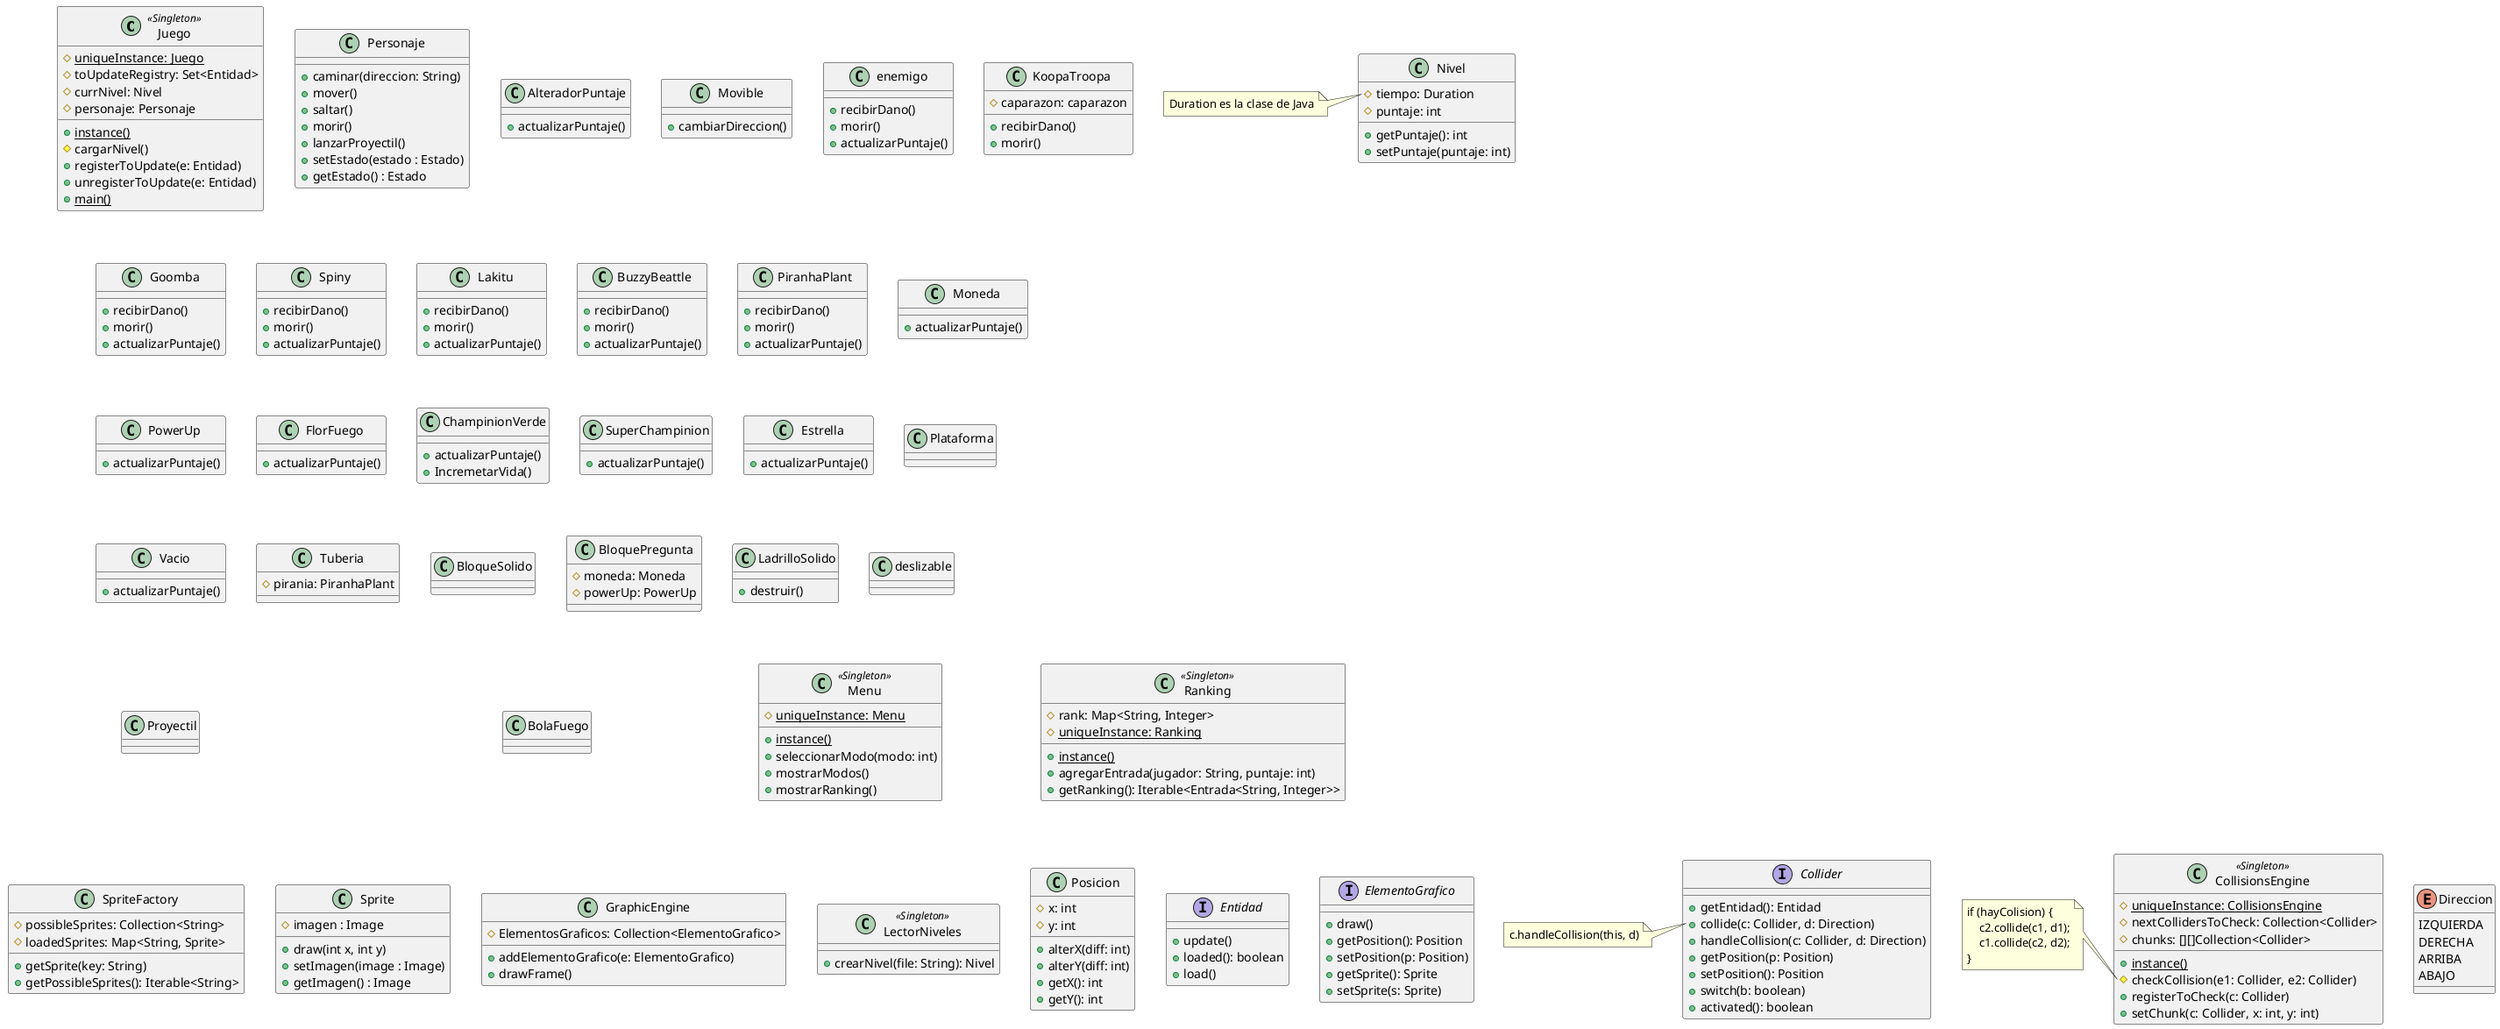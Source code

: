 @startuml
' TODO: crear los colisionadores de carga
' TODO: vincular los colisionadores de carga con el engine gráfico

together {
    class Juego <<Singleton>> {
        #{static} uniqueInstance: Juego
        #toUpdateRegistry: Set<Entidad>
        #currNivel: Nivel
        #personaje: Personaje
        +{static} instance()
        #cargarNivel()
        +registerToUpdate(e: Entidad)
        +unregisterToUpdate(e: Entidad)
        +{static} main()
    }

    class Personaje {
        +caminar(direccion: String)
        +mover()
        +saltar()
        +morir()
        +lanzarProyectil()
        +setEstado(estado : Estado)
        +getEstado() : Estado
    }

    class AlteradorPuntaje{
        +actualizarPuntaje()
    }

    class Movible{
        +cambiarDireccion()
    }

    class enemigo { 
        +recibirDano() 
        +morir()
        +actualizarPuntaje() 
    }

    class KoopaTroopa {
        #caparazon: caparazon
        +recibirDano()
        +morir()
    } 

    class Goomba{
        +recibirDano() 
        +morir()
        +actualizarPuntaje() 
    }

    class Spiny { 
        +recibirDano() 
        +morir()
        +actualizarPuntaje() 
    }

    class Lakitu {
        +recibirDano() 
        +morir()
        +actualizarPuntaje() 
    }

    class BuzzyBeattle {
        +recibirDano() 
        +morir()
        +actualizarPuntaje() 
    }

    class PiranhaPlant {  
        +recibirDano() 
        +morir()
        +actualizarPuntaje() 
    }

    class Moneda {
        +actualizarPuntaje()
    }

    class PowerUp {
        +actualizarPuntaje()
    }

    class FlorFuego{
        +actualizarPuntaje()
    }

    class ChampinionVerde{
        +actualizarPuntaje()
        +IncremetarVida()
    }

    class SuperChampinion{
        +actualizarPuntaje()
    }

    class Estrella{
        +actualizarPuntaje()
    }
    
    class Plataforma {

    }

    class Vacio {
        +actualizarPuntaje()
    }

    class Tuberia {
        #pirania: PiranhaPlant
    }

    class BloqueSolido {

    }

    class BloquePregunta {
        #moneda: Moneda
        #powerUp: PowerUp
    }

    class LadrilloSolido {
        +destruir()
    }
    
    class deslizable{

    }

    class Proyectil{

    }

    class BolaFuego {

    }

    class Nivel{
        #tiempo: Duration
        #puntaje: int
        +getPuntaje(): int
        +setPuntaje(puntaje: int)
    }
    note left of Nivel::tiempo
        Duration es la clase de Java
    end note

    class Menu <<Singleton>> {
        #{static} uniqueInstance: Menu
        +{static} instance()
        +seleccionarModo(modo: int)
        +mostrarModos()
        +mostrarRanking()
        ' TODO: implementar la UI del menu
    }

    class Ranking <<Singleton>> {
        #rank: Map<String, Integer>
        #{static} uniqueInstance: Ranking
        +{static} instance()
        +agregarEntrada(jugador: String, puntaje: int)
        +getRanking(): Iterable<Entrada<String, Integer>>
    }
}

together {
    class CollisionsEngine <<Singleton>> {
        #{static} uniqueInstance: CollisionsEngine
        #nextCollidersToCheck: Collection<Collider>
        #chunks: [][]Collection<Collider>
        +{static} instance()
        #checkCollision(e1: Collider, e2: Collider)
        +registerToCheck(c: Collider)
        +setChunk(c: Collider, x: int, y: int)
    }
    note left of CollisionsEngine::checkCollision
        if (hayColision) {
            c2.collide(c1, d1);
            c1.collide(c2, d2);
        }
    end note

    interface Entidad {
        +update()
        +loaded(): boolean
        +load()
    }

    interface Collider {
        +getEntidad(): Entidad
        +collide(c: Collider, d: Direction)
        +handleCollision(c: Collider, d: Direction)
        +getPosition(p: Position)
        +setPosition(): Position
        +switch(b: boolean)
        +activated(): boolean
    }
    note left of Collider::collide
        c.handleCollision(this, d)
    end note

    interface ElementoGrafico {
        +draw()
        +getPosition(): Position
        +setPosition(p: Position)
        +getSprite(): Sprite
        +setSprite(s: Sprite)
    }

    class SpriteFactory {
        #possibleSprites: Collection<String>
        #loadedSprites: Map<String, Sprite>
        +getSprite(key: String)
        +getPossibleSprites(): Iterable<String>
    }

    class Sprite {
        #imagen : Image
        +draw(int x, int y)
        +setImagen(image : Image)
        +getImagen() : Image
    }

    class GraphicEngine {
        #ElementosGraficos: Collection<ElementoGrafico>
        +addElementoGrafico(e: ElementoGrafico)
        +drawFrame()
    }

    class LectorNiveles <<Singleton>> {
        +crearNivel(file: String): Nivel
    }

    class Posicion {
        #x: int
        #y: int
        +alterX(diff: int)
        +alterY(diff: int)
        +getX(): int
        +getY(): int
    }
}

enum Direccion {
    IZQUIERDA
    DERECHA
    ARRIBA
    ABAJO
}
@enduml